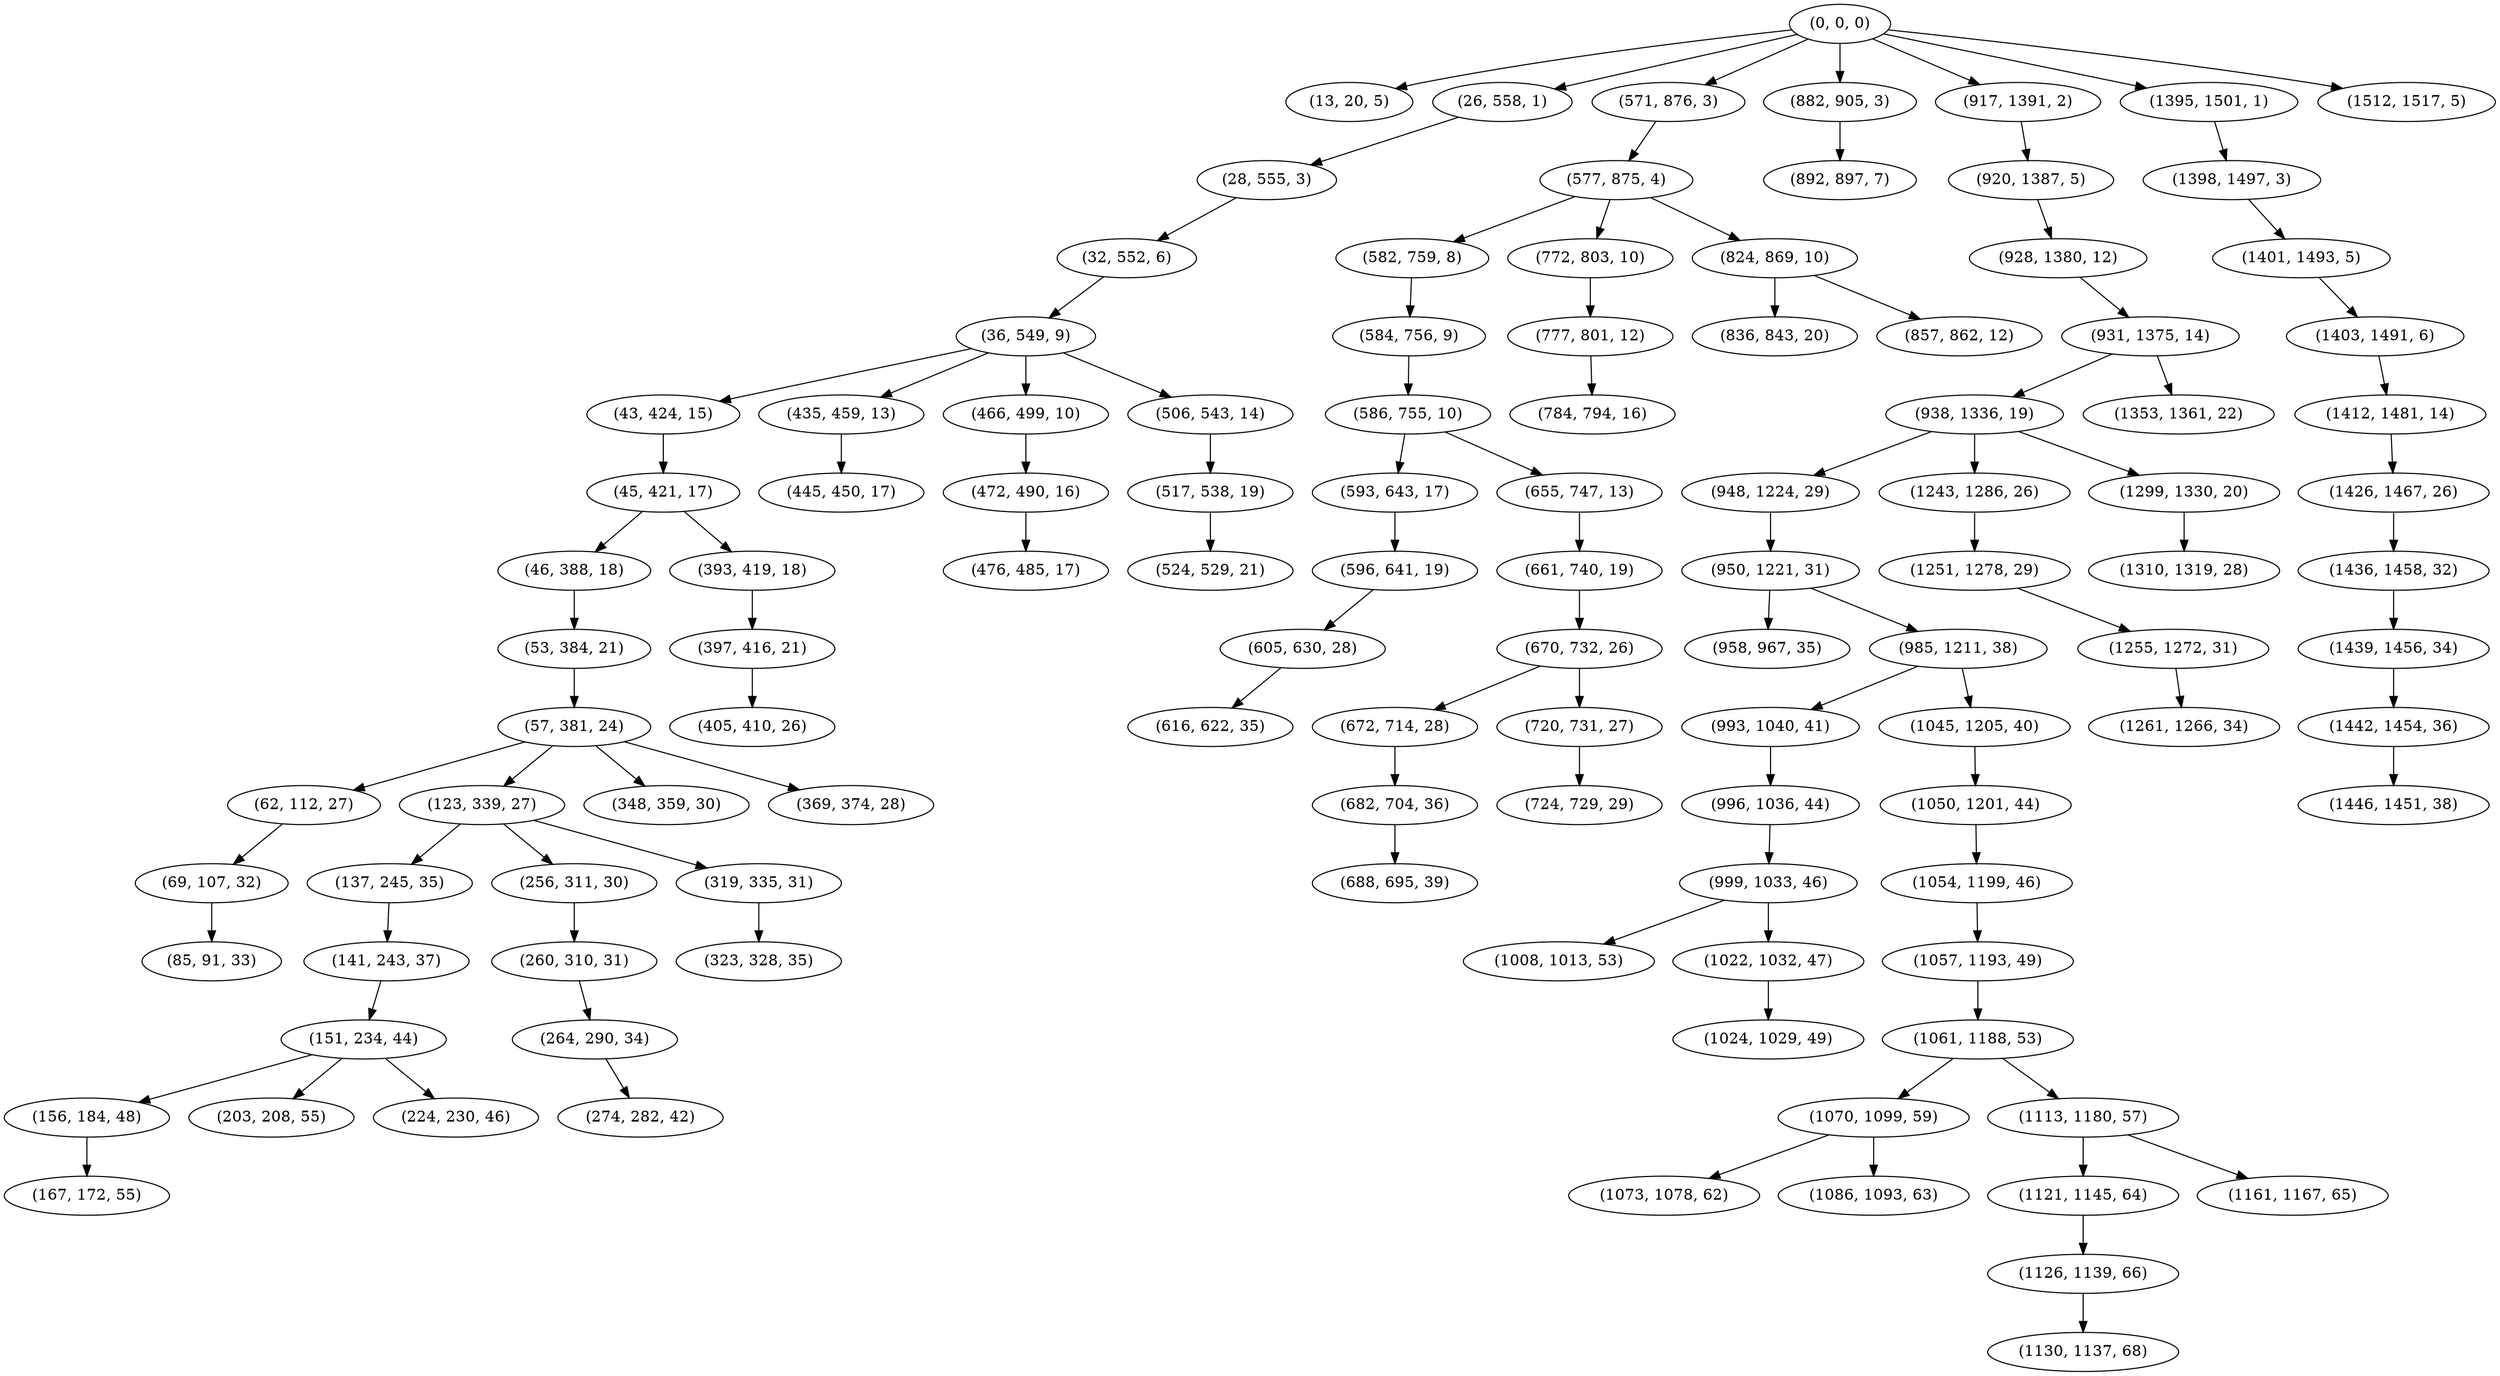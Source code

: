 digraph tree {
    "(0, 0, 0)";
    "(13, 20, 5)";
    "(26, 558, 1)";
    "(28, 555, 3)";
    "(32, 552, 6)";
    "(36, 549, 9)";
    "(43, 424, 15)";
    "(45, 421, 17)";
    "(46, 388, 18)";
    "(53, 384, 21)";
    "(57, 381, 24)";
    "(62, 112, 27)";
    "(69, 107, 32)";
    "(85, 91, 33)";
    "(123, 339, 27)";
    "(137, 245, 35)";
    "(141, 243, 37)";
    "(151, 234, 44)";
    "(156, 184, 48)";
    "(167, 172, 55)";
    "(203, 208, 55)";
    "(224, 230, 46)";
    "(256, 311, 30)";
    "(260, 310, 31)";
    "(264, 290, 34)";
    "(274, 282, 42)";
    "(319, 335, 31)";
    "(323, 328, 35)";
    "(348, 359, 30)";
    "(369, 374, 28)";
    "(393, 419, 18)";
    "(397, 416, 21)";
    "(405, 410, 26)";
    "(435, 459, 13)";
    "(445, 450, 17)";
    "(466, 499, 10)";
    "(472, 490, 16)";
    "(476, 485, 17)";
    "(506, 543, 14)";
    "(517, 538, 19)";
    "(524, 529, 21)";
    "(571, 876, 3)";
    "(577, 875, 4)";
    "(582, 759, 8)";
    "(584, 756, 9)";
    "(586, 755, 10)";
    "(593, 643, 17)";
    "(596, 641, 19)";
    "(605, 630, 28)";
    "(616, 622, 35)";
    "(655, 747, 13)";
    "(661, 740, 19)";
    "(670, 732, 26)";
    "(672, 714, 28)";
    "(682, 704, 36)";
    "(688, 695, 39)";
    "(720, 731, 27)";
    "(724, 729, 29)";
    "(772, 803, 10)";
    "(777, 801, 12)";
    "(784, 794, 16)";
    "(824, 869, 10)";
    "(836, 843, 20)";
    "(857, 862, 12)";
    "(882, 905, 3)";
    "(892, 897, 7)";
    "(917, 1391, 2)";
    "(920, 1387, 5)";
    "(928, 1380, 12)";
    "(931, 1375, 14)";
    "(938, 1336, 19)";
    "(948, 1224, 29)";
    "(950, 1221, 31)";
    "(958, 967, 35)";
    "(985, 1211, 38)";
    "(993, 1040, 41)";
    "(996, 1036, 44)";
    "(999, 1033, 46)";
    "(1008, 1013, 53)";
    "(1022, 1032, 47)";
    "(1024, 1029, 49)";
    "(1045, 1205, 40)";
    "(1050, 1201, 44)";
    "(1054, 1199, 46)";
    "(1057, 1193, 49)";
    "(1061, 1188, 53)";
    "(1070, 1099, 59)";
    "(1073, 1078, 62)";
    "(1086, 1093, 63)";
    "(1113, 1180, 57)";
    "(1121, 1145, 64)";
    "(1126, 1139, 66)";
    "(1130, 1137, 68)";
    "(1161, 1167, 65)";
    "(1243, 1286, 26)";
    "(1251, 1278, 29)";
    "(1255, 1272, 31)";
    "(1261, 1266, 34)";
    "(1299, 1330, 20)";
    "(1310, 1319, 28)";
    "(1353, 1361, 22)";
    "(1395, 1501, 1)";
    "(1398, 1497, 3)";
    "(1401, 1493, 5)";
    "(1403, 1491, 6)";
    "(1412, 1481, 14)";
    "(1426, 1467, 26)";
    "(1436, 1458, 32)";
    "(1439, 1456, 34)";
    "(1442, 1454, 36)";
    "(1446, 1451, 38)";
    "(1512, 1517, 5)";
    "(0, 0, 0)" -> "(13, 20, 5)";
    "(0, 0, 0)" -> "(26, 558, 1)";
    "(0, 0, 0)" -> "(571, 876, 3)";
    "(0, 0, 0)" -> "(882, 905, 3)";
    "(0, 0, 0)" -> "(917, 1391, 2)";
    "(0, 0, 0)" -> "(1395, 1501, 1)";
    "(0, 0, 0)" -> "(1512, 1517, 5)";
    "(26, 558, 1)" -> "(28, 555, 3)";
    "(28, 555, 3)" -> "(32, 552, 6)";
    "(32, 552, 6)" -> "(36, 549, 9)";
    "(36, 549, 9)" -> "(43, 424, 15)";
    "(36, 549, 9)" -> "(435, 459, 13)";
    "(36, 549, 9)" -> "(466, 499, 10)";
    "(36, 549, 9)" -> "(506, 543, 14)";
    "(43, 424, 15)" -> "(45, 421, 17)";
    "(45, 421, 17)" -> "(46, 388, 18)";
    "(45, 421, 17)" -> "(393, 419, 18)";
    "(46, 388, 18)" -> "(53, 384, 21)";
    "(53, 384, 21)" -> "(57, 381, 24)";
    "(57, 381, 24)" -> "(62, 112, 27)";
    "(57, 381, 24)" -> "(123, 339, 27)";
    "(57, 381, 24)" -> "(348, 359, 30)";
    "(57, 381, 24)" -> "(369, 374, 28)";
    "(62, 112, 27)" -> "(69, 107, 32)";
    "(69, 107, 32)" -> "(85, 91, 33)";
    "(123, 339, 27)" -> "(137, 245, 35)";
    "(123, 339, 27)" -> "(256, 311, 30)";
    "(123, 339, 27)" -> "(319, 335, 31)";
    "(137, 245, 35)" -> "(141, 243, 37)";
    "(141, 243, 37)" -> "(151, 234, 44)";
    "(151, 234, 44)" -> "(156, 184, 48)";
    "(151, 234, 44)" -> "(203, 208, 55)";
    "(151, 234, 44)" -> "(224, 230, 46)";
    "(156, 184, 48)" -> "(167, 172, 55)";
    "(256, 311, 30)" -> "(260, 310, 31)";
    "(260, 310, 31)" -> "(264, 290, 34)";
    "(264, 290, 34)" -> "(274, 282, 42)";
    "(319, 335, 31)" -> "(323, 328, 35)";
    "(393, 419, 18)" -> "(397, 416, 21)";
    "(397, 416, 21)" -> "(405, 410, 26)";
    "(435, 459, 13)" -> "(445, 450, 17)";
    "(466, 499, 10)" -> "(472, 490, 16)";
    "(472, 490, 16)" -> "(476, 485, 17)";
    "(506, 543, 14)" -> "(517, 538, 19)";
    "(517, 538, 19)" -> "(524, 529, 21)";
    "(571, 876, 3)" -> "(577, 875, 4)";
    "(577, 875, 4)" -> "(582, 759, 8)";
    "(577, 875, 4)" -> "(772, 803, 10)";
    "(577, 875, 4)" -> "(824, 869, 10)";
    "(582, 759, 8)" -> "(584, 756, 9)";
    "(584, 756, 9)" -> "(586, 755, 10)";
    "(586, 755, 10)" -> "(593, 643, 17)";
    "(586, 755, 10)" -> "(655, 747, 13)";
    "(593, 643, 17)" -> "(596, 641, 19)";
    "(596, 641, 19)" -> "(605, 630, 28)";
    "(605, 630, 28)" -> "(616, 622, 35)";
    "(655, 747, 13)" -> "(661, 740, 19)";
    "(661, 740, 19)" -> "(670, 732, 26)";
    "(670, 732, 26)" -> "(672, 714, 28)";
    "(670, 732, 26)" -> "(720, 731, 27)";
    "(672, 714, 28)" -> "(682, 704, 36)";
    "(682, 704, 36)" -> "(688, 695, 39)";
    "(720, 731, 27)" -> "(724, 729, 29)";
    "(772, 803, 10)" -> "(777, 801, 12)";
    "(777, 801, 12)" -> "(784, 794, 16)";
    "(824, 869, 10)" -> "(836, 843, 20)";
    "(824, 869, 10)" -> "(857, 862, 12)";
    "(882, 905, 3)" -> "(892, 897, 7)";
    "(917, 1391, 2)" -> "(920, 1387, 5)";
    "(920, 1387, 5)" -> "(928, 1380, 12)";
    "(928, 1380, 12)" -> "(931, 1375, 14)";
    "(931, 1375, 14)" -> "(938, 1336, 19)";
    "(931, 1375, 14)" -> "(1353, 1361, 22)";
    "(938, 1336, 19)" -> "(948, 1224, 29)";
    "(938, 1336, 19)" -> "(1243, 1286, 26)";
    "(938, 1336, 19)" -> "(1299, 1330, 20)";
    "(948, 1224, 29)" -> "(950, 1221, 31)";
    "(950, 1221, 31)" -> "(958, 967, 35)";
    "(950, 1221, 31)" -> "(985, 1211, 38)";
    "(985, 1211, 38)" -> "(993, 1040, 41)";
    "(985, 1211, 38)" -> "(1045, 1205, 40)";
    "(993, 1040, 41)" -> "(996, 1036, 44)";
    "(996, 1036, 44)" -> "(999, 1033, 46)";
    "(999, 1033, 46)" -> "(1008, 1013, 53)";
    "(999, 1033, 46)" -> "(1022, 1032, 47)";
    "(1022, 1032, 47)" -> "(1024, 1029, 49)";
    "(1045, 1205, 40)" -> "(1050, 1201, 44)";
    "(1050, 1201, 44)" -> "(1054, 1199, 46)";
    "(1054, 1199, 46)" -> "(1057, 1193, 49)";
    "(1057, 1193, 49)" -> "(1061, 1188, 53)";
    "(1061, 1188, 53)" -> "(1070, 1099, 59)";
    "(1061, 1188, 53)" -> "(1113, 1180, 57)";
    "(1070, 1099, 59)" -> "(1073, 1078, 62)";
    "(1070, 1099, 59)" -> "(1086, 1093, 63)";
    "(1113, 1180, 57)" -> "(1121, 1145, 64)";
    "(1113, 1180, 57)" -> "(1161, 1167, 65)";
    "(1121, 1145, 64)" -> "(1126, 1139, 66)";
    "(1126, 1139, 66)" -> "(1130, 1137, 68)";
    "(1243, 1286, 26)" -> "(1251, 1278, 29)";
    "(1251, 1278, 29)" -> "(1255, 1272, 31)";
    "(1255, 1272, 31)" -> "(1261, 1266, 34)";
    "(1299, 1330, 20)" -> "(1310, 1319, 28)";
    "(1395, 1501, 1)" -> "(1398, 1497, 3)";
    "(1398, 1497, 3)" -> "(1401, 1493, 5)";
    "(1401, 1493, 5)" -> "(1403, 1491, 6)";
    "(1403, 1491, 6)" -> "(1412, 1481, 14)";
    "(1412, 1481, 14)" -> "(1426, 1467, 26)";
    "(1426, 1467, 26)" -> "(1436, 1458, 32)";
    "(1436, 1458, 32)" -> "(1439, 1456, 34)";
    "(1439, 1456, 34)" -> "(1442, 1454, 36)";
    "(1442, 1454, 36)" -> "(1446, 1451, 38)";
}
